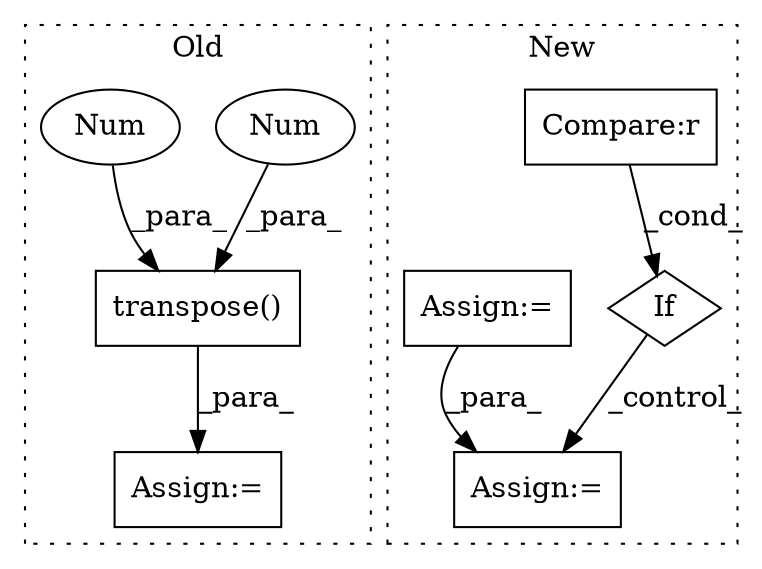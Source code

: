 digraph G {
subgraph cluster0 {
1 [label="transpose()" a="75" s="9370,9408" l="34,1" shape="box"];
3 [label="Num" a="76" s="9407" l="1" shape="ellipse"];
4 [label="Num" a="76" s="9404" l="1" shape="ellipse"];
6 [label="Assign:=" a="68" s="9367" l="3" shape="box"];
label = "Old";
style="dotted";
}
subgraph cluster1 {
2 [label="If" a="96" s="6575,6597" l="0,14" shape="diamond"];
5 [label="Assign:=" a="68" s="6612" l="3" shape="box"];
7 [label="Compare:r" a="40" s="6575" l="22" shape="box"];
8 [label="Assign:=" a="68" s="6291" l="3" shape="box"];
label = "New";
style="dotted";
}
1 -> 6 [label="_para_"];
2 -> 5 [label="_control_"];
3 -> 1 [label="_para_"];
4 -> 1 [label="_para_"];
7 -> 2 [label="_cond_"];
8 -> 5 [label="_para_"];
}